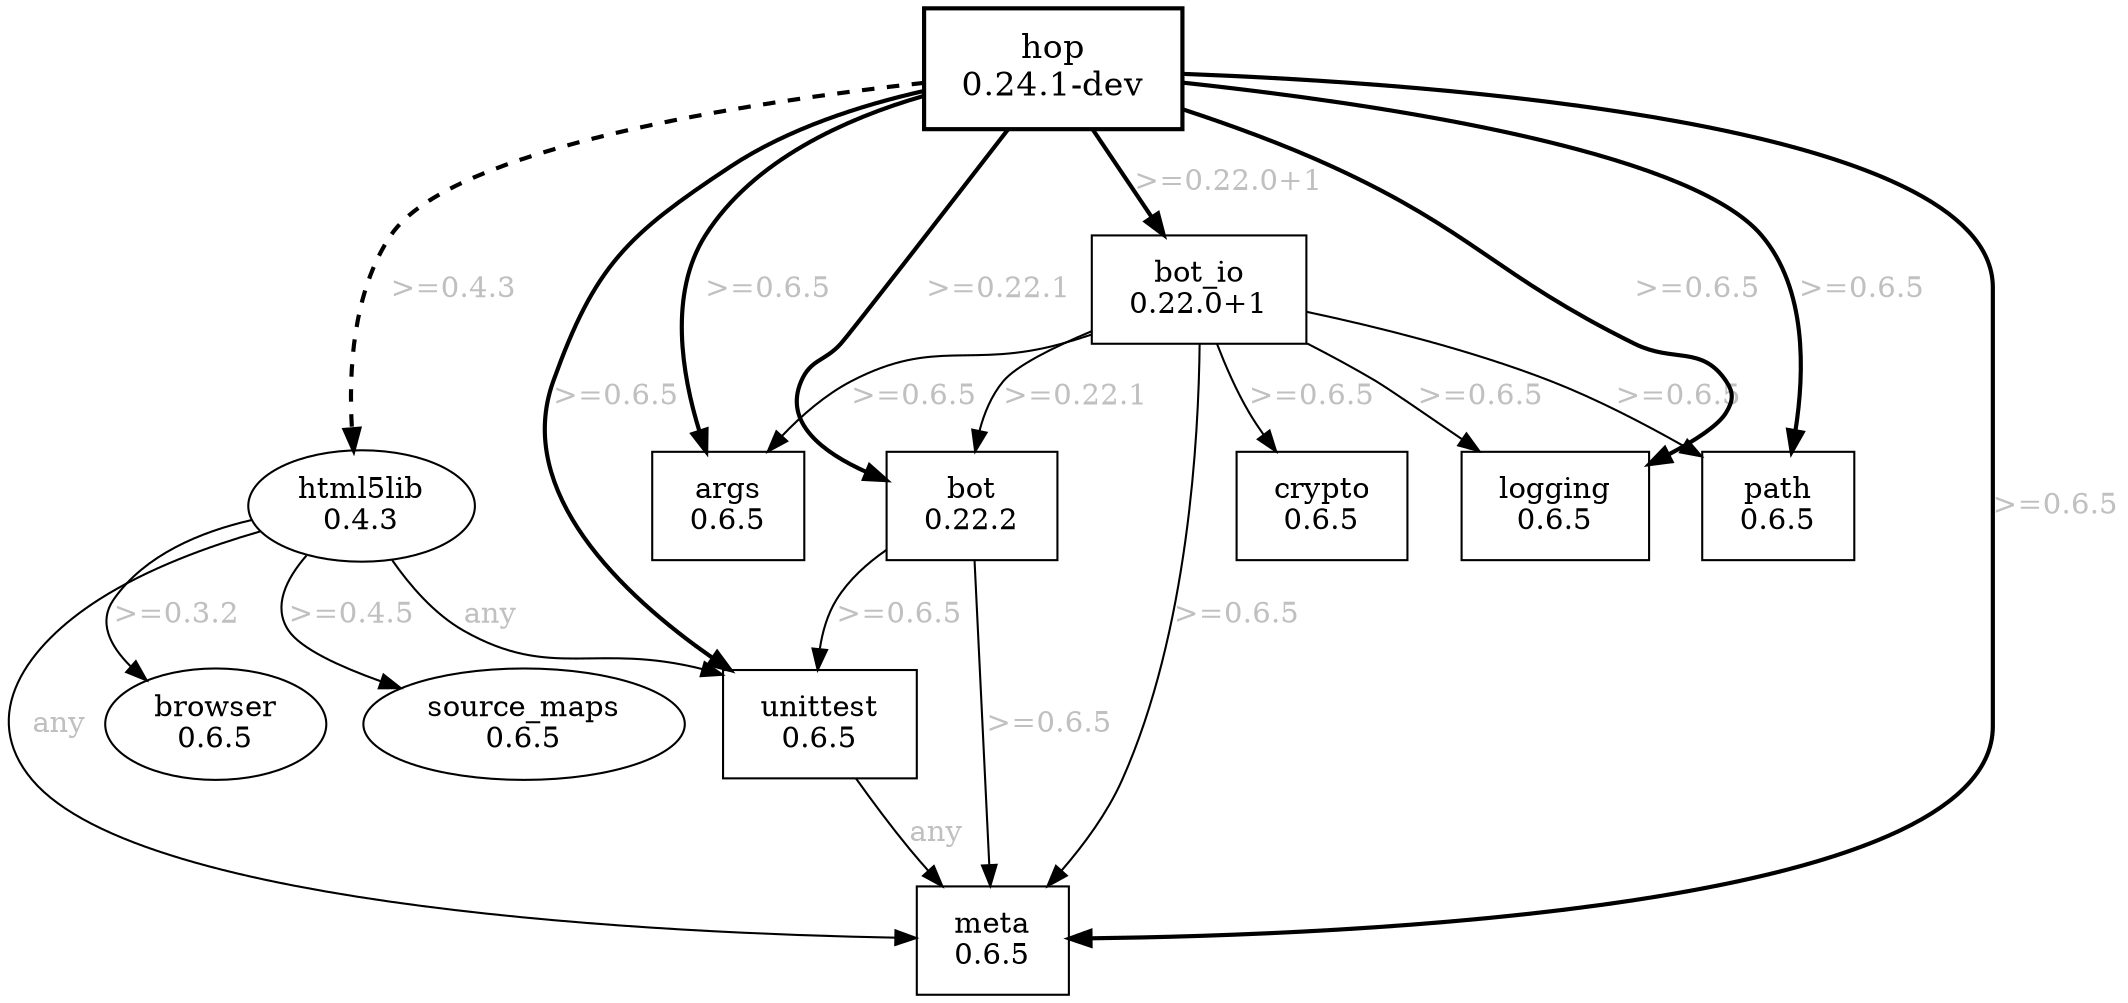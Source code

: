 digraph G {

  args [label="args
0.6.5",shape=box,margin="0.25,0.15",group=primary];

  bot [label="bot
0.22.2",shape=box,margin="0.25,0.15",group=primary];
  bot -> meta [label=">=0.6.5",fontcolor=gray];
  bot -> unittest [label=">=0.6.5",fontcolor=gray];

  bot_io [label="bot_io
0.22.0+1",shape=box,margin="0.25,0.15",group=primary];
  bot_io -> args [label=">=0.6.5",fontcolor=gray];
  bot_io -> bot [label=">=0.22.1",fontcolor=gray];
  bot_io -> crypto [label=">=0.6.5",fontcolor=gray];
  bot_io -> logging [label=">=0.6.5",fontcolor=gray];
  bot_io -> meta [label=">=0.6.5",fontcolor=gray];
  bot_io -> path [label=">=0.6.5",fontcolor=gray];

  browser [label="browser
0.6.5"];

  crypto [label="crypto
0.6.5",shape=box,margin="0.25,0.15"];

  hop [label="hop
0.24.1-dev",fontsize=16,style=bold,shape=box,margin="0.25,0.15",group=primary];
  hop -> args [label=">=0.6.5",fontcolor=gray,penwidth=2];
  hop -> bot [label=">=0.22.1",fontcolor=gray,penwidth=2];
  hop -> bot_io [label=">=0.22.0+1",fontcolor=gray,penwidth=2];
  hop -> logging [label=">=0.6.5",fontcolor=gray,penwidth=2];
  hop -> meta [label=">=0.6.5",fontcolor=gray,penwidth=2];
  hop -> path [label=">=0.6.5",fontcolor=gray,penwidth=2];
  hop -> unittest [label=">=0.6.5",fontcolor=gray,penwidth=2];
  hop -> html5lib [label=">=0.4.3",fontcolor=gray,penwidth=2,style=dashed];

  html5lib [label="html5lib
0.4.3",group=primary];
  html5lib -> browser [label=">=0.3.2",fontcolor=gray];
  html5lib -> meta [label="any",fontcolor=gray];
  html5lib -> source_maps [label=">=0.4.5",fontcolor=gray];
  html5lib -> unittest [label="any",fontcolor=gray];

  logging [label="logging
0.6.5",shape=box,margin="0.25,0.15",group=primary];

  meta [label="meta
0.6.5",shape=box,margin="0.25,0.15",group=primary];

  path [label="path
0.6.5",shape=box,margin="0.25,0.15",group=primary];

  source_maps [label="source_maps
0.6.5"];

  unittest [label="unittest
0.6.5",shape=box,margin="0.25,0.15",group=primary];
  unittest -> meta [label="any",fontcolor=gray];
}

